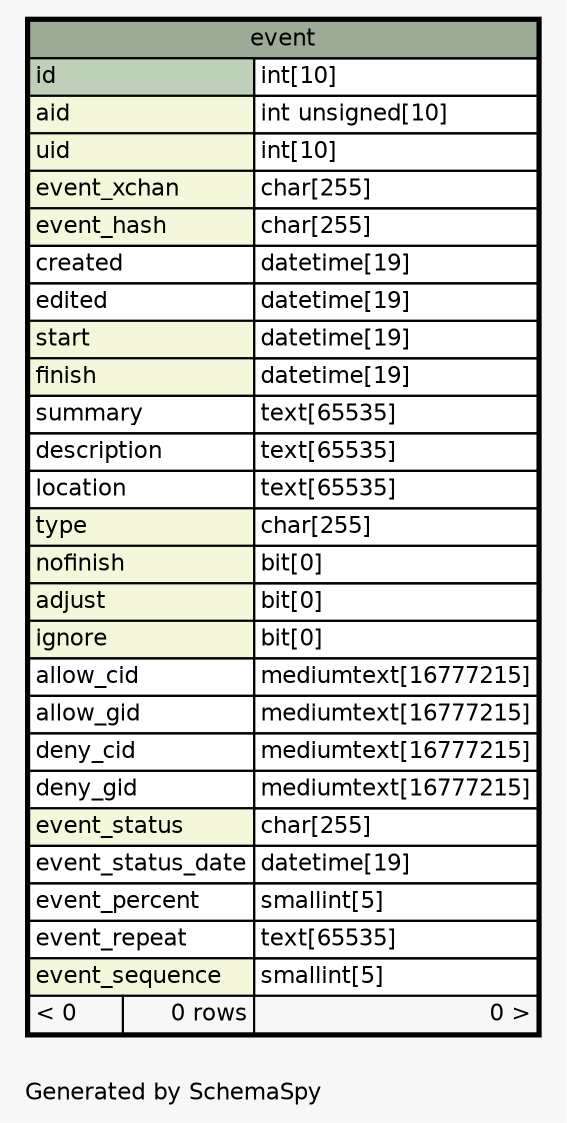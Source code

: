 // dot 2.26.3 on Linux 3.2.0-4-686-pae
// SchemaSpy rev 590
digraph "oneDegreeRelationshipsDiagram" {
  graph [
    rankdir="RL"
    bgcolor="#f7f7f7"
    label="\nGenerated by SchemaSpy"
    labeljust="l"
    nodesep="0.18"
    ranksep="0.46"
    fontname="Helvetica"
    fontsize="11"
  ];
  node [
    fontname="Helvetica"
    fontsize="11"
    shape="plaintext"
  ];
  edge [
    arrowsize="0.8"
  ];
  "event" [
    label=<
    <TABLE BORDER="2" CELLBORDER="1" CELLSPACING="0" BGCOLOR="#ffffff">
      <TR><TD COLSPAN="3" BGCOLOR="#9bab96" ALIGN="CENTER">event</TD></TR>
      <TR><TD PORT="id" COLSPAN="2" BGCOLOR="#bed1b8" ALIGN="LEFT">id</TD><TD PORT="id.type" ALIGN="LEFT">int[10]</TD></TR>
      <TR><TD PORT="aid" COLSPAN="2" BGCOLOR="#f4f7da" ALIGN="LEFT">aid</TD><TD PORT="aid.type" ALIGN="LEFT">int unsigned[10]</TD></TR>
      <TR><TD PORT="uid" COLSPAN="2" BGCOLOR="#f4f7da" ALIGN="LEFT">uid</TD><TD PORT="uid.type" ALIGN="LEFT">int[10]</TD></TR>
      <TR><TD PORT="event_xchan" COLSPAN="2" BGCOLOR="#f4f7da" ALIGN="LEFT">event_xchan</TD><TD PORT="event_xchan.type" ALIGN="LEFT">char[255]</TD></TR>
      <TR><TD PORT="event_hash" COLSPAN="2" BGCOLOR="#f4f7da" ALIGN="LEFT">event_hash</TD><TD PORT="event_hash.type" ALIGN="LEFT">char[255]</TD></TR>
      <TR><TD PORT="created" COLSPAN="2" ALIGN="LEFT">created</TD><TD PORT="created.type" ALIGN="LEFT">datetime[19]</TD></TR>
      <TR><TD PORT="edited" COLSPAN="2" ALIGN="LEFT">edited</TD><TD PORT="edited.type" ALIGN="LEFT">datetime[19]</TD></TR>
      <TR><TD PORT="start" COLSPAN="2" BGCOLOR="#f4f7da" ALIGN="LEFT">start</TD><TD PORT="start.type" ALIGN="LEFT">datetime[19]</TD></TR>
      <TR><TD PORT="finish" COLSPAN="2" BGCOLOR="#f4f7da" ALIGN="LEFT">finish</TD><TD PORT="finish.type" ALIGN="LEFT">datetime[19]</TD></TR>
      <TR><TD PORT="summary" COLSPAN="2" ALIGN="LEFT">summary</TD><TD PORT="summary.type" ALIGN="LEFT">text[65535]</TD></TR>
      <TR><TD PORT="description" COLSPAN="2" ALIGN="LEFT">description</TD><TD PORT="description.type" ALIGN="LEFT">text[65535]</TD></TR>
      <TR><TD PORT="location" COLSPAN="2" ALIGN="LEFT">location</TD><TD PORT="location.type" ALIGN="LEFT">text[65535]</TD></TR>
      <TR><TD PORT="type" COLSPAN="2" BGCOLOR="#f4f7da" ALIGN="LEFT">type</TD><TD PORT="type.type" ALIGN="LEFT">char[255]</TD></TR>
      <TR><TD PORT="nofinish" COLSPAN="2" BGCOLOR="#f4f7da" ALIGN="LEFT">nofinish</TD><TD PORT="nofinish.type" ALIGN="LEFT">bit[0]</TD></TR>
      <TR><TD PORT="adjust" COLSPAN="2" BGCOLOR="#f4f7da" ALIGN="LEFT">adjust</TD><TD PORT="adjust.type" ALIGN="LEFT">bit[0]</TD></TR>
      <TR><TD PORT="ignore" COLSPAN="2" BGCOLOR="#f4f7da" ALIGN="LEFT">ignore</TD><TD PORT="ignore.type" ALIGN="LEFT">bit[0]</TD></TR>
      <TR><TD PORT="allow_cid" COLSPAN="2" ALIGN="LEFT">allow_cid</TD><TD PORT="allow_cid.type" ALIGN="LEFT">mediumtext[16777215]</TD></TR>
      <TR><TD PORT="allow_gid" COLSPAN="2" ALIGN="LEFT">allow_gid</TD><TD PORT="allow_gid.type" ALIGN="LEFT">mediumtext[16777215]</TD></TR>
      <TR><TD PORT="deny_cid" COLSPAN="2" ALIGN="LEFT">deny_cid</TD><TD PORT="deny_cid.type" ALIGN="LEFT">mediumtext[16777215]</TD></TR>
      <TR><TD PORT="deny_gid" COLSPAN="2" ALIGN="LEFT">deny_gid</TD><TD PORT="deny_gid.type" ALIGN="LEFT">mediumtext[16777215]</TD></TR>
      <TR><TD PORT="event_status" COLSPAN="2" BGCOLOR="#f4f7da" ALIGN="LEFT">event_status</TD><TD PORT="event_status.type" ALIGN="LEFT">char[255]</TD></TR>
      <TR><TD PORT="event_status_date" COLSPAN="2" ALIGN="LEFT">event_status_date</TD><TD PORT="event_status_date.type" ALIGN="LEFT">datetime[19]</TD></TR>
      <TR><TD PORT="event_percent" COLSPAN="2" ALIGN="LEFT">event_percent</TD><TD PORT="event_percent.type" ALIGN="LEFT">smallint[5]</TD></TR>
      <TR><TD PORT="event_repeat" COLSPAN="2" ALIGN="LEFT">event_repeat</TD><TD PORT="event_repeat.type" ALIGN="LEFT">text[65535]</TD></TR>
      <TR><TD PORT="event_sequence" COLSPAN="2" BGCOLOR="#f4f7da" ALIGN="LEFT">event_sequence</TD><TD PORT="event_sequence.type" ALIGN="LEFT">smallint[5]</TD></TR>
      <TR><TD ALIGN="LEFT" BGCOLOR="#f7f7f7">&lt; 0</TD><TD ALIGN="RIGHT" BGCOLOR="#f7f7f7">0 rows</TD><TD ALIGN="RIGHT" BGCOLOR="#f7f7f7">0 &gt;</TD></TR>
    </TABLE>>
    URL="event.html"
    tooltip="event"
  ];
}
